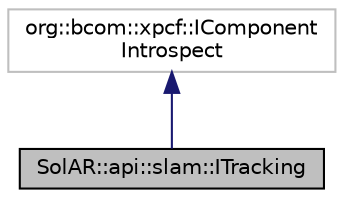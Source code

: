 digraph "SolAR::api::slam::ITracking"
{
 // LATEX_PDF_SIZE
  edge [fontname="Helvetica",fontsize="10",labelfontname="Helvetica",labelfontsize="10"];
  node [fontname="Helvetica",fontsize="10",shape=record];
  Node1 [label="SolAR::api::slam::ITracking",height=0.2,width=0.4,color="black", fillcolor="grey75", style="filled", fontcolor="black",tooltip="SLAM tracking task. UUID: c2182b8e-03e9-43a3-a5b9-326e80554cf8"];
  Node2 -> Node1 [dir="back",color="midnightblue",fontsize="10",style="solid",fontname="Helvetica"];
  Node2 [label="org::bcom::xpcf::IComponent\lIntrospect",height=0.2,width=0.4,color="grey75", fillcolor="white", style="filled",tooltip=" "];
}
